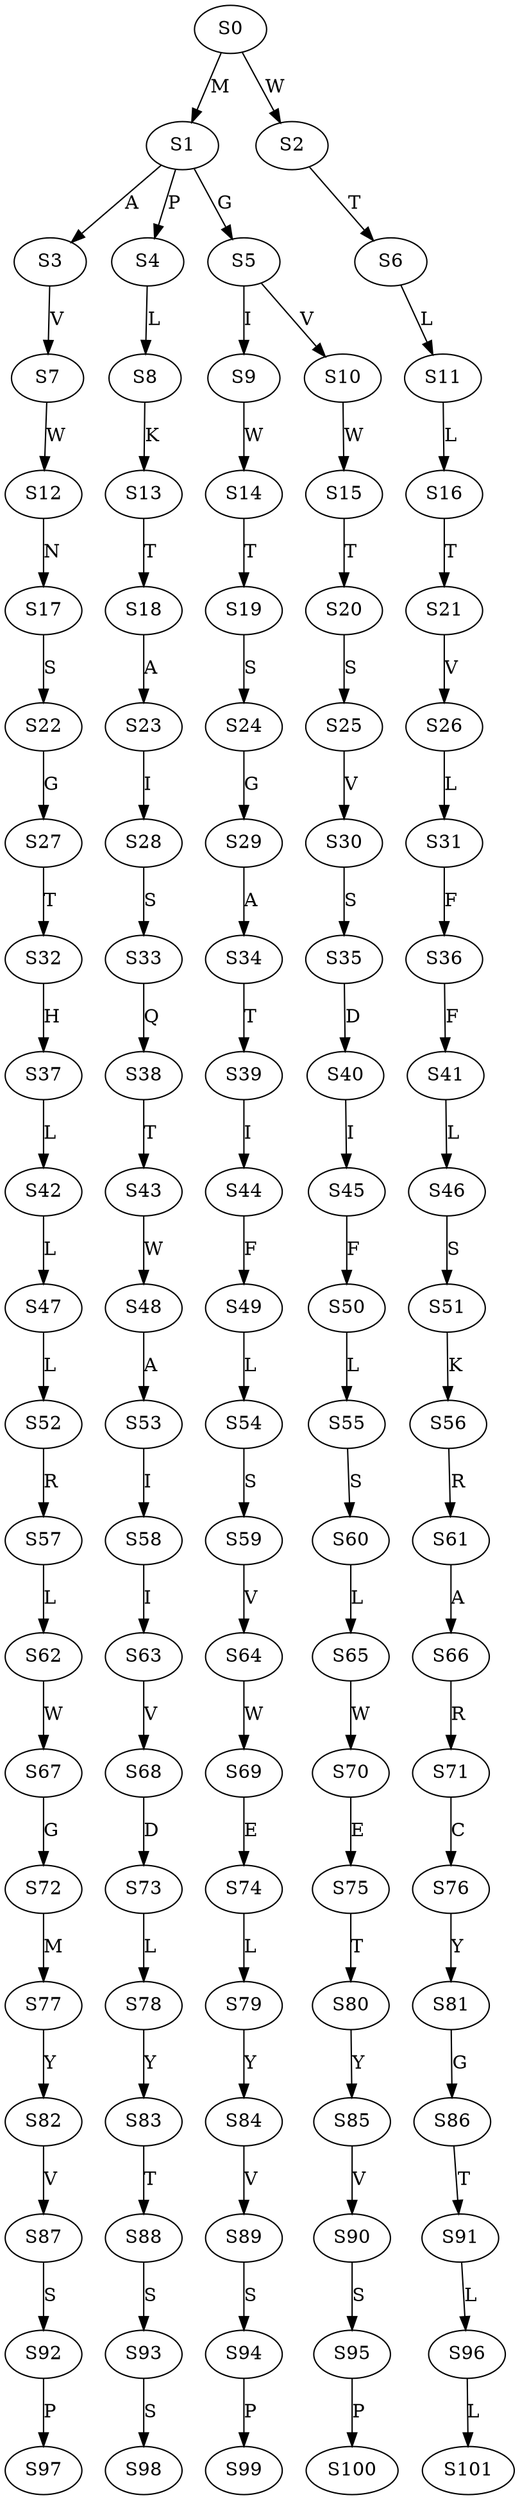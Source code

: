 strict digraph  {
	S0 -> S1 [ label = M ];
	S0 -> S2 [ label = W ];
	S1 -> S3 [ label = A ];
	S1 -> S4 [ label = P ];
	S1 -> S5 [ label = G ];
	S2 -> S6 [ label = T ];
	S3 -> S7 [ label = V ];
	S4 -> S8 [ label = L ];
	S5 -> S9 [ label = I ];
	S5 -> S10 [ label = V ];
	S6 -> S11 [ label = L ];
	S7 -> S12 [ label = W ];
	S8 -> S13 [ label = K ];
	S9 -> S14 [ label = W ];
	S10 -> S15 [ label = W ];
	S11 -> S16 [ label = L ];
	S12 -> S17 [ label = N ];
	S13 -> S18 [ label = T ];
	S14 -> S19 [ label = T ];
	S15 -> S20 [ label = T ];
	S16 -> S21 [ label = T ];
	S17 -> S22 [ label = S ];
	S18 -> S23 [ label = A ];
	S19 -> S24 [ label = S ];
	S20 -> S25 [ label = S ];
	S21 -> S26 [ label = V ];
	S22 -> S27 [ label = G ];
	S23 -> S28 [ label = I ];
	S24 -> S29 [ label = G ];
	S25 -> S30 [ label = V ];
	S26 -> S31 [ label = L ];
	S27 -> S32 [ label = T ];
	S28 -> S33 [ label = S ];
	S29 -> S34 [ label = A ];
	S30 -> S35 [ label = S ];
	S31 -> S36 [ label = F ];
	S32 -> S37 [ label = H ];
	S33 -> S38 [ label = Q ];
	S34 -> S39 [ label = T ];
	S35 -> S40 [ label = D ];
	S36 -> S41 [ label = F ];
	S37 -> S42 [ label = L ];
	S38 -> S43 [ label = T ];
	S39 -> S44 [ label = I ];
	S40 -> S45 [ label = I ];
	S41 -> S46 [ label = L ];
	S42 -> S47 [ label = L ];
	S43 -> S48 [ label = W ];
	S44 -> S49 [ label = F ];
	S45 -> S50 [ label = F ];
	S46 -> S51 [ label = S ];
	S47 -> S52 [ label = L ];
	S48 -> S53 [ label = A ];
	S49 -> S54 [ label = L ];
	S50 -> S55 [ label = L ];
	S51 -> S56 [ label = K ];
	S52 -> S57 [ label = R ];
	S53 -> S58 [ label = I ];
	S54 -> S59 [ label = S ];
	S55 -> S60 [ label = S ];
	S56 -> S61 [ label = R ];
	S57 -> S62 [ label = L ];
	S58 -> S63 [ label = I ];
	S59 -> S64 [ label = V ];
	S60 -> S65 [ label = L ];
	S61 -> S66 [ label = A ];
	S62 -> S67 [ label = W ];
	S63 -> S68 [ label = V ];
	S64 -> S69 [ label = W ];
	S65 -> S70 [ label = W ];
	S66 -> S71 [ label = R ];
	S67 -> S72 [ label = G ];
	S68 -> S73 [ label = D ];
	S69 -> S74 [ label = E ];
	S70 -> S75 [ label = E ];
	S71 -> S76 [ label = C ];
	S72 -> S77 [ label = M ];
	S73 -> S78 [ label = L ];
	S74 -> S79 [ label = L ];
	S75 -> S80 [ label = T ];
	S76 -> S81 [ label = Y ];
	S77 -> S82 [ label = Y ];
	S78 -> S83 [ label = Y ];
	S79 -> S84 [ label = Y ];
	S80 -> S85 [ label = Y ];
	S81 -> S86 [ label = G ];
	S82 -> S87 [ label = V ];
	S83 -> S88 [ label = T ];
	S84 -> S89 [ label = V ];
	S85 -> S90 [ label = V ];
	S86 -> S91 [ label = T ];
	S87 -> S92 [ label = S ];
	S88 -> S93 [ label = S ];
	S89 -> S94 [ label = S ];
	S90 -> S95 [ label = S ];
	S91 -> S96 [ label = L ];
	S92 -> S97 [ label = P ];
	S93 -> S98 [ label = S ];
	S94 -> S99 [ label = P ];
	S95 -> S100 [ label = P ];
	S96 -> S101 [ label = L ];
}
